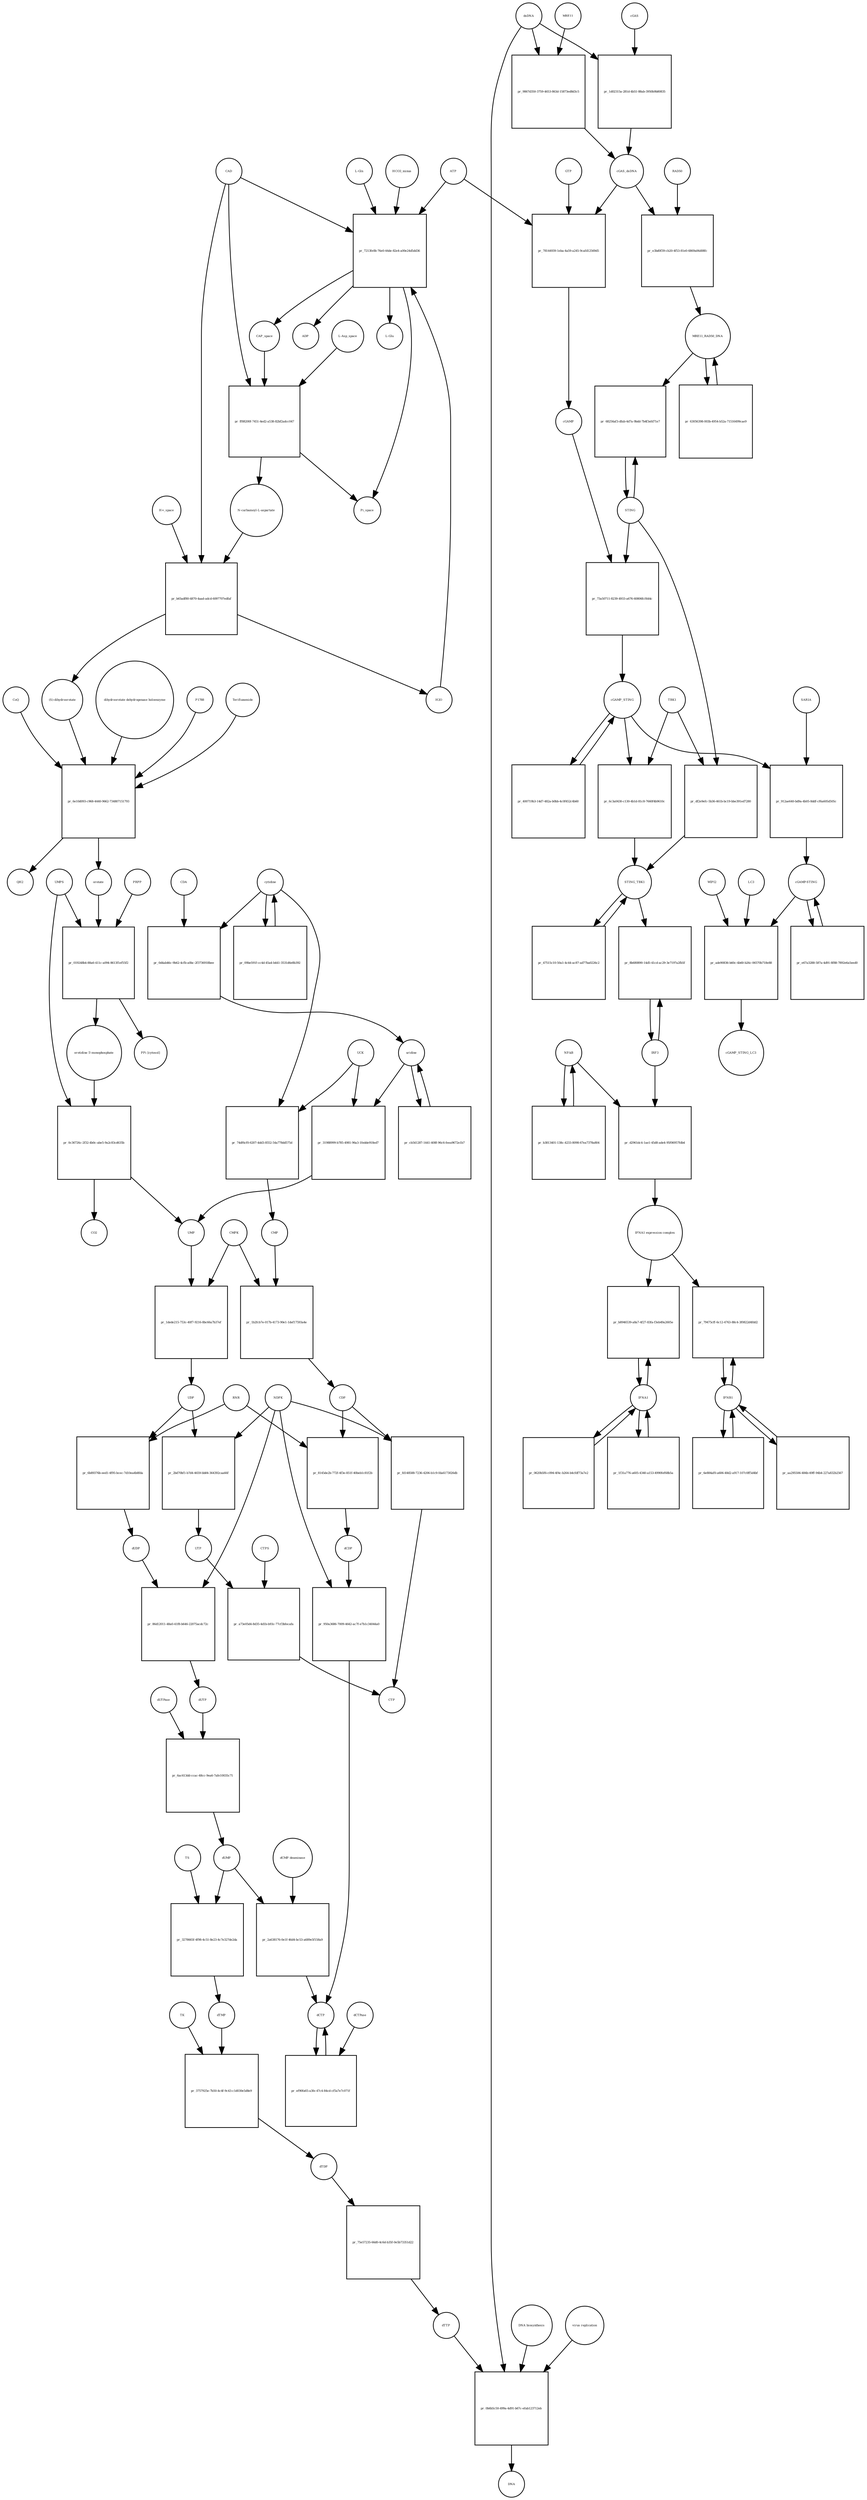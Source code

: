 strict digraph  {
"L-Gln" [annotation="", bipartite=0, cls="simple chemical", fontsize=4, label="L-Gln", shape=circle];
"pr_7213fe0b-76e0-44de-82e4-a00e24d5dd36" [annotation="", bipartite=1, cls=process, fontsize=4, label="pr_7213fe0b-76e0-44de-82e4-a00e24d5dd36", shape=square];
CAP_space [annotation="", bipartite=0, cls="simple chemical", fontsize=4, label=CAP_space, shape=circle];
CAD [annotation="", bipartite=0, cls=macromolecule, fontsize=4, label=CAD, shape=circle];
HCO3_minus [annotation="", bipartite=0, cls="simple chemical", fontsize=4, label=HCO3_minus, shape=circle];
H2O [annotation="", bipartite=0, cls="simple chemical", fontsize=4, label=H2O, shape=circle];
ATP [annotation="", bipartite=0, cls="simple chemical", fontsize=4, label=ATP, shape=circle];
"L-Glu" [annotation="", bipartite=0, cls="simple chemical", fontsize=4, label="L-Glu", shape=circle];
ADP [annotation="", bipartite=0, cls="simple chemical", fontsize=4, label=ADP, shape=circle];
Pi_space [annotation="", bipartite=0, cls="simple chemical", fontsize=4, label=Pi_space, shape=circle];
cytidine [annotation="", bipartite=0, cls="simple chemical", fontsize=4, label=cytidine, shape=circle];
"pr_0d4ab46c-9b62-4cfb-a0bc-2f3736918bee" [annotation="", bipartite=1, cls=process, fontsize=4, label="pr_0d4ab46c-9b62-4cfb-a0bc-2f3736918bee", shape=square];
uridine [annotation="", bipartite=0, cls="simple chemical", fontsize=4, label=uridine, shape=circle];
CDA [annotation="", bipartite=0, cls=macromolecule, fontsize=4, label=CDA, shape=circle];
"pr_31988999-b785-4981-96a3-1fedde918ed7" [annotation="", bipartite=1, cls=process, fontsize=4, label="pr_31988999-b785-4981-96a3-1fedde918ed7", shape=square];
UMP [annotation="", bipartite=0, cls="simple chemical", fontsize=4, label=UMP, shape=circle];
UCK [annotation="", bipartite=0, cls=macromolecule, fontsize=4, label=UCK, shape=circle];
"pr_74df6cf0-6207-4dd3-8552-54a778dd575d" [annotation="", bipartite=1, cls=process, fontsize=4, label="pr_74df6cf0-6207-4dd3-8552-54a778dd575d", shape=square];
CMP [annotation="", bipartite=0, cls="simple chemical", fontsize=4, label=CMP, shape=circle];
"pr_cb541287-1441-408f-96c6-feea9672e1b7" [annotation="", bipartite=1, cls=process, fontsize=4, label="pr_cb541287-1441-408f-96c6-feea9672e1b7", shape=square];
"pr_09be591f-cc4d-45a4-b441-3531d6e8b392" [annotation="", bipartite=1, cls=process, fontsize=4, label="pr_09be591f-cc4d-45a4-b441-3531d6e8b392", shape=square];
"pr_1dede215-753c-40f7-9216-8bc66a7b37ef" [annotation="", bipartite=1, cls=process, fontsize=4, label="pr_1dede215-753c-40f7-9216-8bc66a7b37ef", shape=square];
UDP [annotation="", bipartite=0, cls="simple chemical", fontsize=4, label=UDP, shape=circle];
CMPK [annotation="", bipartite=0, cls=macromolecule, fontsize=4, label=CMPK, shape=circle];
"pr_1b2fcb7e-017b-4173-90e1-1def17593a4e" [annotation="", bipartite=1, cls=process, fontsize=4, label="pr_1b2fcb7e-017b-4173-90e1-1def17593a4e", shape=square];
CDP [annotation="", bipartite=0, cls="simple chemical", fontsize=4, label=CDP, shape=circle];
"pr_2bd70bf1-b7d4-4659-bb84-364392caa66f" [annotation="", bipartite=1, cls=process, fontsize=4, label="pr_2bd70bf1-b7d4-4659-bb84-364392caa66f", shape=square];
UTP [annotation="", bipartite=0, cls="simple chemical", fontsize=4, label=UTP, shape=circle];
NDPK [annotation="", bipartite=0, cls=macromolecule, fontsize=4, label=NDPK, shape=circle];
"pr_fd148588-7236-4206-b1c9-fda6173026db" [annotation="", bipartite=1, cls=process, fontsize=4, label="pr_fd148588-7236-4206-b1c9-fda6173026db", shape=square];
CTP [annotation="", bipartite=0, cls="simple chemical", fontsize=4, label=CTP, shape=circle];
"pr_a73e05d4-8d35-4d1b-b93c-77cf3bfecafa" [annotation="", bipartite=1, cls=process, fontsize=4, label="pr_a73e05d4-8d35-4d1b-b93c-77cf3bfecafa", shape=square];
CTPS [annotation="", bipartite=0, cls=macromolecule, fontsize=4, label=CTPS, shape=circle];
"pr_6b89376b-eed1-4f95-bcec-7d10ea4b8fda" [annotation="", bipartite=1, cls=process, fontsize=4, label="pr_6b89376b-eed1-4f95-bcec-7d10ea4b8fda", shape=square];
dUDP [annotation="", bipartite=0, cls="simple chemical", fontsize=4, label=dUDP, shape=circle];
RNR [annotation="", bipartite=0, cls=macromolecule, fontsize=4, label=RNR, shape=circle];
"pr_86d12011-48a0-41f8-b646-22075acdc72c" [annotation="", bipartite=1, cls=process, fontsize=4, label="pr_86d12011-48a0-41f8-b646-22075acdc72c", shape=square];
dUTP [annotation="", bipartite=0, cls="simple chemical", fontsize=4, label=dUTP, shape=circle];
dCDP [annotation="", bipartite=0, cls="simple chemical", fontsize=4, label=dCDP, shape=circle];
"pr_950a3686-7009-4642-ac7f-e7b1c34044a0" [annotation="", bipartite=1, cls=process, fontsize=4, label="pr_950a3686-7009-4642-ac7f-e7b1c34044a0", shape=square];
dCTP [annotation="", bipartite=0, cls="simple chemical", fontsize=4, label=dCTP, shape=circle];
"pr_8145de2b-772f-4f3e-851f-40beb1c81f2b" [annotation="", bipartite=1, cls=process, fontsize=4, label="pr_8145de2b-772f-4f3e-851f-40beb1c81f2b", shape=square];
"pr_6ac613dd-ccac-48cc-9ea6-7afe10035c71" [annotation="", bipartite=1, cls=process, fontsize=4, label="pr_6ac613dd-ccac-48cc-9ea6-7afe10035c71", shape=square];
dUMP [annotation="", bipartite=0, cls="simple chemical", fontsize=4, label=dUMP, shape=circle];
dUTPase [annotation="", bipartite=0, cls=macromolecule, fontsize=4, label=dUTPase, shape=circle];
"pr_ef90fa65-a3fe-47c4-84cd-cf5a7e7c071f" [annotation="", bipartite=1, cls=process, fontsize=4, label="pr_ef90fa65-a3fe-47c4-84cd-cf5a7e7c071f", shape=square];
dCTPase [annotation="", bipartite=0, cls=macromolecule, fontsize=4, label=dCTPase, shape=circle];
"pr_2a638176-0e1f-46d4-bc53-a689e5f158a9" [annotation="", bipartite=1, cls=process, fontsize=4, label="pr_2a638176-0e1f-46d4-bc53-a689e5f158a9", shape=square];
"dCMP deaminase" [annotation="", bipartite=0, cls=macromolecule, fontsize=4, label="dCMP deaminase", shape=circle];
"pr_3278665f-4f98-4c51-8e23-4c7e327de2da" [annotation="", bipartite=1, cls=process, fontsize=4, label="pr_3278665f-4f98-4c51-8e23-4c7e327de2da", shape=square];
dTMP [annotation="", bipartite=0, cls="simple chemical", fontsize=4, label=dTMP, shape=circle];
TS [annotation="", bipartite=0, cls=macromolecule, fontsize=4, label=TS, shape=circle];
"pr_3757925e-7b50-4c4f-9c43-c1d030e5d8e9" [annotation="", bipartite=1, cls=process, fontsize=4, label="pr_3757925e-7b50-4c4f-9c43-c1d030e5d8e9", shape=square];
dTDP [annotation="", bipartite=0, cls="simple chemical", fontsize=4, label=dTDP, shape=circle];
TK [annotation="", bipartite=0, cls=macromolecule, fontsize=4, label=TK, shape=circle];
"pr_75e57235-66d0-4c6d-b35f-0e5b73351d22" [annotation="", bipartite=1, cls=process, fontsize=4, label="pr_75e57235-66d0-4c6d-b35f-0e5b73351d22", shape=square];
dTTP [annotation="", bipartite=0, cls="simple chemical", fontsize=4, label=dTTP, shape=circle];
dsDNA [annotation="", bipartite=0, cls="simple chemical", fontsize=4, label=dsDNA, shape=circle];
"pr_1d02315a-281d-4b51-88ab-3950b9b80835" [annotation="", bipartite=1, cls=process, fontsize=4, label="pr_1d02315a-281d-4b51-88ab-3950b9b80835", shape=square];
cGAS [annotation="", bipartite=0, cls=macromolecule, fontsize=4, label=cGAS, shape=circle];
cGAS_dsDNA [annotation="", bipartite=0, cls=complex, fontsize=4, label=cGAS_dsDNA, shape=circle];
"pr_78144939-1eba-4a59-a245-9cafd12569d5" [annotation="", bipartite=1, cls=process, fontsize=4, label="pr_78144939-1eba-4a59-a245-9cafd12569d5", shape=square];
GTP [annotation="", bipartite=0, cls="simple chemical", fontsize=4, label=GTP, shape=circle];
cGAMP [annotation="", bipartite=0, cls="simple chemical", fontsize=4, label=cGAMP, shape=circle];
"pr_73a50711-8239-4933-a676-60806fcf444c" [annotation="", bipartite=1, cls=process, fontsize=4, label="pr_73a50711-8239-4933-a676-60806fcf444c", shape=square];
STING [annotation="", bipartite=0, cls="macromolecule multimer", fontsize=4, label=STING, shape=circle];
cGAMP_STING [annotation="", bipartite=0, cls=complex, fontsize=4, label=cGAMP_STING, shape=circle];
TBK1 [annotation="", bipartite=0, cls=macromolecule, fontsize=4, label=TBK1, shape=circle];
"pr_6c3a0430-c130-4b1d-81c8-7660f4b9610c" [annotation="", bipartite=1, cls=process, fontsize=4, label="pr_6c3a0430-c130-4b1d-81c8-7660f4b9610c", shape=square];
STING_TBK1 [annotation="", bipartite=0, cls=complex, fontsize=4, label=STING_TBK1, shape=circle];
"pr_400719b3-14d7-482a-b0bb-4c0f452c4b60" [annotation="", bipartite=1, cls=process, fontsize=4, label="pr_400719b3-14d7-482a-b0bb-4c0f452c4b60", shape=square];
"pr_47515c10-50a1-4c44-ac87-ad77ba0226c2" [annotation="", bipartite=1, cls=process, fontsize=4, label="pr_47515c10-50a1-4c44-ac87-ad77ba0226c2", shape=square];
"NF-kB" [annotation="", bipartite=0, cls=complex, fontsize=4, label="NF-kB", shape=circle];
"pr_b3813401-138c-4233-8098-67ea7378a804" [annotation="", bipartite=1, cls=process, fontsize=4, label="pr_b3813401-138c-4233-8098-67ea7378a804", shape=square];
IFNA1 [annotation="", bipartite=0, cls="nucleic acid feature", fontsize=4, label=IFNA1, shape=circle];
"pr_1f31a776-a605-4340-a153-4990fef68b5a" [annotation="", bipartite=1, cls=process, fontsize=4, label="pr_1f31a776-a605-4340-a153-4990fef68b5a", shape=square];
IFNB1 [annotation="", bipartite=0, cls="nucleic acid feature", fontsize=4, label=IFNB1, shape=circle];
"pr_aa295506-484b-49ff-94b4-227a832b2567" [annotation="", bipartite=1, cls=process, fontsize=4, label="pr_aa295506-484b-49ff-94b4-227a832b2567", shape=square];
"pr_0620b5f6-c094-4f4c-b264-b4cfdf73a7e2" [annotation="", bipartite=1, cls=process, fontsize=4, label="pr_0620b5f6-c094-4f4c-b264-b4cfdf73a7e2", shape=square];
"pr_6e884af0-a606-48d2-a917-107c0ff5d4bf" [annotation="", bipartite=1, cls=process, fontsize=4, label="pr_6e884af0-a606-48d2-a917-107c0ff5d4bf", shape=square];
"pr_79475cff-6c12-4763-88c4-3f0822d4fdd2" [annotation="", bipartite=1, cls=process, fontsize=4, label="pr_79475cff-6c12-4763-88c4-3f0822d4fdd2", shape=square];
"IFNA1 expression complex" [annotation="", bipartite=0, cls=complex, fontsize=4, label="IFNA1 expression complex", shape=circle];
"cGAMP-STING" [annotation="", bipartite=0, cls=complex, fontsize=4, label="cGAMP-STING", shape=circle];
"pr_e67a3288-587a-4d91-8f88-7892e6a5eed0" [annotation="", bipartite=1, cls=process, fontsize=4, label="pr_e67a3288-587a-4d91-8f88-7892e6a5eed0", shape=square];
"pr_9867d350-3759-4653-863d-15873ed8d3c5" [annotation="", bipartite=1, cls=process, fontsize=4, label="pr_9867d350-3759-4653-863d-15873ed8d3c5", shape=square];
MRE11 [annotation="", bipartite=0, cls="macromolecule multimer", fontsize=4, label=MRE11, shape=circle];
RAD50 [annotation="", bipartite=0, cls="macromolecule multimer", fontsize=4, label=RAD50, shape=circle];
"pr_e3bd0f39-cb20-4f53-81e0-6869a06d08fc" [annotation="", bipartite=1, cls=process, fontsize=4, label="pr_e3bd0f39-cb20-4f53-81e0-6869a06d08fc", shape=square];
MRE11_RAD50_DNA [annotation="", bipartite=0, cls=complex, fontsize=4, label=MRE11_RAD50_DNA, shape=circle];
IRF3 [annotation="", bipartite=0, cls="macromolecule multimer", fontsize=4, label=IRF3, shape=circle];
"pr_8b680890-14d5-41cd-ac29-3e7197a2fb5f" [annotation="", bipartite=1, cls=process, fontsize=4, label="pr_8b680890-14d5-41cd-ac29-3e7197a2fb5f", shape=square];
"pr_912ae640-bd9a-4b05-8ddf-cf6a605d505c" [annotation="", bipartite=1, cls=process, fontsize=4, label="pr_912ae640-bd9a-4b05-8ddf-cf6a605d505c", shape=square];
SAR1A [annotation="", bipartite=0, cls=macromolecule, fontsize=4, label=SAR1A, shape=circle];
"pr_ade90836-b60c-4b60-b26c-06570b718e88" [annotation="", bipartite=1, cls=process, fontsize=4, label="pr_ade90836-b60c-4b60-b26c-06570b718e88", shape=square];
LC3 [annotation="", bipartite=0, cls=macromolecule, fontsize=4, label=LC3, shape=circle];
cGAMP_STING_LC3 [annotation="", bipartite=0, cls=complex, fontsize=4, label=cGAMP_STING_LC3, shape=circle];
WIPI2 [annotation="", bipartite=0, cls=macromolecule, fontsize=4, label=WIPI2, shape=circle];
"pr_68256af3-dfab-4d7a-9bdd-7b4f3efd71e7" [annotation="", bipartite=1, cls=process, fontsize=4, label="pr_68256af3-dfab-4d7a-9bdd-7b4f3efd71e7", shape=square];
"pr_df2e9efc-5b36-461b-bc19-bbe391ed7280" [annotation="", bipartite=1, cls=process, fontsize=4, label="pr_df2e9efc-5b36-461b-bc19-bbe391ed7280", shape=square];
"pr_63056398-003b-4954-b52a-71516499cae9" [annotation="", bipartite=1, cls=process, fontsize=4, label="pr_63056398-003b-4954-b52a-71516499cae9", shape=square];
"pr_ff88200f-7451-4ed2-a538-82bf2adcc047" [annotation="", bipartite=1, cls=process, fontsize=4, label="pr_ff88200f-7451-4ed2-a538-82bf2adcc047", shape=square];
"N-carbamoyl-L-aspartate" [annotation="", bipartite=0, cls="simple chemical", fontsize=4, label="N-carbamoyl-L-aspartate", shape=circle];
"L-Asp_space" [annotation="", bipartite=0, cls="simple chemical", fontsize=4, label="L-Asp_space", shape=circle];
"pr_b65adf80-4870-4aad-adcd-6097707edfaf" [annotation="", bipartite=1, cls=process, fontsize=4, label="pr_b65adf80-4870-4aad-adcd-6097707edfaf", shape=square];
"(S)-dihydroorotate" [annotation="", bipartite=0, cls="simple chemical", fontsize=4, label="(S)-dihydroorotate", shape=circle];
"H+_space" [annotation="", bipartite=0, cls="simple chemical", fontsize=4, label="H+_space", shape=circle];
"pr_6e10d093-c968-4440-9662-734807151793" [annotation="", bipartite=1, cls=process, fontsize=4, label="pr_6e10d093-c968-4440-9662-734807151793", shape=square];
orotate [annotation="", bipartite=0, cls="simple chemical", fontsize=4, label=orotate, shape=circle];
"dihydroorotate dehydrogenase holoenzyme" [annotation="", bipartite=0, cls="simple chemical", fontsize=4, label="dihydroorotate dehydrogenase holoenzyme", shape=circle];
P1788 [annotation="", bipartite=0, cls="simple chemical", fontsize=4, label=P1788, shape=circle];
Teriflunomide [annotation="", bipartite=0, cls="simple chemical", fontsize=4, label=Teriflunomide, shape=circle];
CoQ [annotation="", bipartite=0, cls="simple chemical", fontsize=4, label=CoQ, shape=circle];
QH2 [annotation="", bipartite=0, cls="simple chemical", fontsize=4, label=QH2, shape=circle];
"pr_019248b4-88a6-411c-a094-8613f1ef55f2" [annotation="", bipartite=1, cls=process, fontsize=4, label="pr_019248b4-88a6-411c-a094-8613f1ef55f2", shape=square];
"orotidine 5'-monophosphate" [annotation="", bipartite=0, cls="simple chemical", fontsize=4, label="orotidine 5'-monophosphate", shape=circle];
UMPS [annotation="", bipartite=0, cls="macromolecule multimer", fontsize=4, label=UMPS, shape=circle];
PRPP [annotation="", bipartite=0, cls="simple chemical", fontsize=4, label=PRPP, shape=circle];
"PPi [cytosol]" [annotation="", bipartite=0, cls="simple chemical", fontsize=4, label="PPi [cytosol]", shape=circle];
"pr_0c36726c-2f32-4b0c-abe5-9a2c83cd635b" [annotation="", bipartite=1, cls=process, fontsize=4, label="pr_0c36726c-2f32-4b0c-abe5-9a2c83cd635b", shape=square];
CO2 [annotation="", bipartite=0, cls="simple chemical", fontsize=4, label=CO2, shape=circle];
"pr_0b6b5c50-499a-4d91-b67c-efab123712eb" [annotation="", bipartite=1, cls=process, fontsize=4, label="pr_0b6b5c50-499a-4d91-b67c-efab123712eb", shape=square];
DNA [annotation="", bipartite=0, cls="nucleic acid feature", fontsize=4, label=DNA, shape=circle];
"DNA biosynthesis" [annotation="urn_miriam_obo.go_GO%3A0071897", bipartite=0, cls=phenotype, fontsize=4, label="DNA biosynthesis", shape=circle];
"virus replication" [annotation="", bipartite=0, cls=phenotype, fontsize=4, label="virus replication", shape=circle];
"pr_b8946539-a8a7-4f27-83fa-f3eb49a2605e" [annotation="", bipartite=1, cls=process, fontsize=4, label="pr_b8946539-a8a7-4f27-83fa-f3eb49a2605e", shape=square];
"pr_d2961dc4-1ae1-45d8-ade4-95f06957fdb4" [annotation="", bipartite=1, cls=process, fontsize=4, label="pr_d2961dc4-1ae1-45d8-ade4-95f06957fdb4", shape=square];
"L-Gln" -> "pr_7213fe0b-76e0-44de-82e4-a00e24d5dd36"  [annotation="", interaction_type=consumption];
"pr_7213fe0b-76e0-44de-82e4-a00e24d5dd36" -> CAP_space  [annotation="", interaction_type=production];
"pr_7213fe0b-76e0-44de-82e4-a00e24d5dd36" -> "L-Glu"  [annotation="", interaction_type=production];
"pr_7213fe0b-76e0-44de-82e4-a00e24d5dd36" -> ADP  [annotation="", interaction_type=production];
"pr_7213fe0b-76e0-44de-82e4-a00e24d5dd36" -> Pi_space  [annotation="", interaction_type=production];
CAP_space -> "pr_ff88200f-7451-4ed2-a538-82bf2adcc047"  [annotation="", interaction_type=consumption];
CAD -> "pr_7213fe0b-76e0-44de-82e4-a00e24d5dd36"  [annotation=urn_miriam_reactome_REACT_1698, interaction_type=catalysis];
CAD -> "pr_ff88200f-7451-4ed2-a538-82bf2adcc047"  [annotation=urn_miriam_reactome_REACT_1698, interaction_type=catalysis];
CAD -> "pr_b65adf80-4870-4aad-adcd-6097707edfaf"  [annotation=urn_miriam_reactome_REACT_1698, interaction_type=catalysis];
HCO3_minus -> "pr_7213fe0b-76e0-44de-82e4-a00e24d5dd36"  [annotation="", interaction_type=consumption];
H2O -> "pr_7213fe0b-76e0-44de-82e4-a00e24d5dd36"  [annotation="", interaction_type=consumption];
ATP -> "pr_7213fe0b-76e0-44de-82e4-a00e24d5dd36"  [annotation="", interaction_type=consumption];
ATP -> "pr_78144939-1eba-4a59-a245-9cafd12569d5"  [annotation="", interaction_type=consumption];
cytidine -> "pr_0d4ab46c-9b62-4cfb-a0bc-2f3736918bee"  [annotation="", interaction_type=consumption];
cytidine -> "pr_74df6cf0-6207-4dd3-8552-54a778dd575d"  [annotation="", interaction_type=consumption];
cytidine -> "pr_09be591f-cc4d-45a4-b441-3531d6e8b392"  [annotation="", interaction_type=consumption];
"pr_0d4ab46c-9b62-4cfb-a0bc-2f3736918bee" -> uridine  [annotation="", interaction_type=production];
uridine -> "pr_31988999-b785-4981-96a3-1fedde918ed7"  [annotation="", interaction_type=consumption];
uridine -> "pr_cb541287-1441-408f-96c6-feea9672e1b7"  [annotation="", interaction_type=consumption];
CDA -> "pr_0d4ab46c-9b62-4cfb-a0bc-2f3736918bee"  [annotation="", interaction_type=catalysis];
"pr_31988999-b785-4981-96a3-1fedde918ed7" -> UMP  [annotation="", interaction_type=production];
UMP -> "pr_1dede215-753c-40f7-9216-8bc66a7b37ef"  [annotation="", interaction_type=consumption];
UCK -> "pr_31988999-b785-4981-96a3-1fedde918ed7"  [annotation="", interaction_type=catalysis];
UCK -> "pr_74df6cf0-6207-4dd3-8552-54a778dd575d"  [annotation="", interaction_type=catalysis];
"pr_74df6cf0-6207-4dd3-8552-54a778dd575d" -> CMP  [annotation="", interaction_type=production];
CMP -> "pr_1b2fcb7e-017b-4173-90e1-1def17593a4e"  [annotation="", interaction_type=consumption];
"pr_cb541287-1441-408f-96c6-feea9672e1b7" -> uridine  [annotation="", interaction_type=production];
"pr_09be591f-cc4d-45a4-b441-3531d6e8b392" -> cytidine  [annotation="", interaction_type=production];
"pr_1dede215-753c-40f7-9216-8bc66a7b37ef" -> UDP  [annotation="", interaction_type=production];
UDP -> "pr_2bd70bf1-b7d4-4659-bb84-364392caa66f"  [annotation="", interaction_type=consumption];
UDP -> "pr_6b89376b-eed1-4f95-bcec-7d10ea4b8fda"  [annotation="", interaction_type=consumption];
CMPK -> "pr_1dede215-753c-40f7-9216-8bc66a7b37ef"  [annotation="", interaction_type=catalysis];
CMPK -> "pr_1b2fcb7e-017b-4173-90e1-1def17593a4e"  [annotation="", interaction_type=catalysis];
"pr_1b2fcb7e-017b-4173-90e1-1def17593a4e" -> CDP  [annotation="", interaction_type=production];
CDP -> "pr_fd148588-7236-4206-b1c9-fda6173026db"  [annotation="", interaction_type=consumption];
CDP -> "pr_8145de2b-772f-4f3e-851f-40beb1c81f2b"  [annotation="", interaction_type=consumption];
"pr_2bd70bf1-b7d4-4659-bb84-364392caa66f" -> UTP  [annotation="", interaction_type=production];
UTP -> "pr_a73e05d4-8d35-4d1b-b93c-77cf3bfecafa"  [annotation="", interaction_type=consumption];
NDPK -> "pr_2bd70bf1-b7d4-4659-bb84-364392caa66f"  [annotation="", interaction_type=catalysis];
NDPK -> "pr_fd148588-7236-4206-b1c9-fda6173026db"  [annotation="", interaction_type=catalysis];
NDPK -> "pr_86d12011-48a0-41f8-b646-22075acdc72c"  [annotation="", interaction_type=catalysis];
NDPK -> "pr_950a3686-7009-4642-ac7f-e7b1c34044a0"  [annotation="", interaction_type=catalysis];
"pr_fd148588-7236-4206-b1c9-fda6173026db" -> CTP  [annotation="", interaction_type=production];
"pr_a73e05d4-8d35-4d1b-b93c-77cf3bfecafa" -> CTP  [annotation="", interaction_type=production];
CTPS -> "pr_a73e05d4-8d35-4d1b-b93c-77cf3bfecafa"  [annotation="", interaction_type=catalysis];
"pr_6b89376b-eed1-4f95-bcec-7d10ea4b8fda" -> dUDP  [annotation="", interaction_type=production];
dUDP -> "pr_86d12011-48a0-41f8-b646-22075acdc72c"  [annotation="", interaction_type=consumption];
RNR -> "pr_6b89376b-eed1-4f95-bcec-7d10ea4b8fda"  [annotation="", interaction_type=catalysis];
RNR -> "pr_8145de2b-772f-4f3e-851f-40beb1c81f2b"  [annotation="", interaction_type=catalysis];
"pr_86d12011-48a0-41f8-b646-22075acdc72c" -> dUTP  [annotation="", interaction_type=production];
dUTP -> "pr_6ac613dd-ccac-48cc-9ea6-7afe10035c71"  [annotation="", interaction_type=consumption];
dCDP -> "pr_950a3686-7009-4642-ac7f-e7b1c34044a0"  [annotation="", interaction_type=consumption];
"pr_950a3686-7009-4642-ac7f-e7b1c34044a0" -> dCTP  [annotation="", interaction_type=production];
dCTP -> "pr_ef90fa65-a3fe-47c4-84cd-cf5a7e7c071f"  [annotation="", interaction_type=consumption];
"pr_8145de2b-772f-4f3e-851f-40beb1c81f2b" -> dCDP  [annotation="", interaction_type=production];
"pr_6ac613dd-ccac-48cc-9ea6-7afe10035c71" -> dUMP  [annotation="", interaction_type=production];
dUMP -> "pr_2a638176-0e1f-46d4-bc53-a689e5f158a9"  [annotation="", interaction_type=consumption];
dUMP -> "pr_3278665f-4f98-4c51-8e23-4c7e327de2da"  [annotation="", interaction_type=consumption];
dUTPase -> "pr_6ac613dd-ccac-48cc-9ea6-7afe10035c71"  [annotation="", interaction_type=catalysis];
"pr_ef90fa65-a3fe-47c4-84cd-cf5a7e7c071f" -> dCTP  [annotation="", interaction_type=production];
dCTPase -> "pr_ef90fa65-a3fe-47c4-84cd-cf5a7e7c071f"  [annotation="", interaction_type=catalysis];
"pr_2a638176-0e1f-46d4-bc53-a689e5f158a9" -> dCTP  [annotation="", interaction_type=production];
"dCMP deaminase" -> "pr_2a638176-0e1f-46d4-bc53-a689e5f158a9"  [annotation="", interaction_type=catalysis];
"pr_3278665f-4f98-4c51-8e23-4c7e327de2da" -> dTMP  [annotation="", interaction_type=production];
dTMP -> "pr_3757925e-7b50-4c4f-9c43-c1d030e5d8e9"  [annotation="", interaction_type=consumption];
TS -> "pr_3278665f-4f98-4c51-8e23-4c7e327de2da"  [annotation="", interaction_type=catalysis];
"pr_3757925e-7b50-4c4f-9c43-c1d030e5d8e9" -> dTDP  [annotation="", interaction_type=production];
dTDP -> "pr_75e57235-66d0-4c6d-b35f-0e5b73351d22"  [annotation="", interaction_type=consumption];
TK -> "pr_3757925e-7b50-4c4f-9c43-c1d030e5d8e9"  [annotation="", interaction_type=catalysis];
"pr_75e57235-66d0-4c6d-b35f-0e5b73351d22" -> dTTP  [annotation="", interaction_type=production];
dTTP -> "pr_0b6b5c50-499a-4d91-b67c-efab123712eb"  [annotation="", interaction_type=consumption];
dsDNA -> "pr_1d02315a-281d-4b51-88ab-3950b9b80835"  [annotation="", interaction_type=consumption];
dsDNA -> "pr_9867d350-3759-4653-863d-15873ed8d3c5"  [annotation="", interaction_type=consumption];
dsDNA -> "pr_0b6b5c50-499a-4d91-b67c-efab123712eb"  [annotation="", interaction_type=consumption];
"pr_1d02315a-281d-4b51-88ab-3950b9b80835" -> cGAS_dsDNA  [annotation="", interaction_type=production];
cGAS -> "pr_1d02315a-281d-4b51-88ab-3950b9b80835"  [annotation="", interaction_type=consumption];
cGAS_dsDNA -> "pr_78144939-1eba-4a59-a245-9cafd12569d5"  [annotation="", interaction_type=catalysis];
cGAS_dsDNA -> "pr_e3bd0f39-cb20-4f53-81e0-6869a06d08fc"  [annotation="", interaction_type=consumption];
"pr_78144939-1eba-4a59-a245-9cafd12569d5" -> cGAMP  [annotation="", interaction_type=production];
GTP -> "pr_78144939-1eba-4a59-a245-9cafd12569d5"  [annotation="", interaction_type=consumption];
cGAMP -> "pr_73a50711-8239-4933-a676-60806fcf444c"  [annotation="", interaction_type=consumption];
"pr_73a50711-8239-4933-a676-60806fcf444c" -> cGAMP_STING  [annotation="", interaction_type=production];
STING -> "pr_73a50711-8239-4933-a676-60806fcf444c"  [annotation="", interaction_type=consumption];
STING -> "pr_68256af3-dfab-4d7a-9bdd-7b4f3efd71e7"  [annotation="", interaction_type=consumption];
STING -> "pr_df2e9efc-5b36-461b-bc19-bbe391ed7280"  [annotation="", interaction_type=consumption];
cGAMP_STING -> "pr_6c3a0430-c130-4b1d-81c8-7660f4b9610c"  [annotation="", interaction_type=consumption];
cGAMP_STING -> "pr_400719b3-14d7-482a-b0bb-4c0f452c4b60"  [annotation="", interaction_type=consumption];
cGAMP_STING -> "pr_912ae640-bd9a-4b05-8ddf-cf6a605d505c"  [annotation="", interaction_type=consumption];
TBK1 -> "pr_6c3a0430-c130-4b1d-81c8-7660f4b9610c"  [annotation="", interaction_type=consumption];
TBK1 -> "pr_df2e9efc-5b36-461b-bc19-bbe391ed7280"  [annotation="", interaction_type=consumption];
"pr_6c3a0430-c130-4b1d-81c8-7660f4b9610c" -> STING_TBK1  [annotation="", interaction_type=production];
STING_TBK1 -> "pr_47515c10-50a1-4c44-ac87-ad77ba0226c2"  [annotation="", interaction_type=consumption];
STING_TBK1 -> "pr_8b680890-14d5-41cd-ac29-3e7197a2fb5f"  [annotation="", interaction_type=catalysis];
"pr_400719b3-14d7-482a-b0bb-4c0f452c4b60" -> cGAMP_STING  [annotation="", interaction_type=production];
"pr_47515c10-50a1-4c44-ac87-ad77ba0226c2" -> STING_TBK1  [annotation="", interaction_type=production];
"NF-kB" -> "pr_b3813401-138c-4233-8098-67ea7378a804"  [annotation="", interaction_type=consumption];
"NF-kB" -> "pr_d2961dc4-1ae1-45d8-ade4-95f06957fdb4"  [annotation="", interaction_type=consumption];
"pr_b3813401-138c-4233-8098-67ea7378a804" -> "NF-kB"  [annotation="", interaction_type=production];
IFNA1 -> "pr_1f31a776-a605-4340-a153-4990fef68b5a"  [annotation="", interaction_type=consumption];
IFNA1 -> "pr_0620b5f6-c094-4f4c-b264-b4cfdf73a7e2"  [annotation="", interaction_type=consumption];
IFNA1 -> "pr_b8946539-a8a7-4f27-83fa-f3eb49a2605e"  [annotation="", interaction_type=consumption];
"pr_1f31a776-a605-4340-a153-4990fef68b5a" -> IFNA1  [annotation="", interaction_type=production];
IFNB1 -> "pr_aa295506-484b-49ff-94b4-227a832b2567"  [annotation="", interaction_type=consumption];
IFNB1 -> "pr_6e884af0-a606-48d2-a917-107c0ff5d4bf"  [annotation="", interaction_type=consumption];
IFNB1 -> "pr_79475cff-6c12-4763-88c4-3f0822d4fdd2"  [annotation="", interaction_type=consumption];
"pr_aa295506-484b-49ff-94b4-227a832b2567" -> IFNB1  [annotation="", interaction_type=production];
"pr_0620b5f6-c094-4f4c-b264-b4cfdf73a7e2" -> IFNA1  [annotation="", interaction_type=production];
"pr_6e884af0-a606-48d2-a917-107c0ff5d4bf" -> IFNB1  [annotation="", interaction_type=production];
"pr_79475cff-6c12-4763-88c4-3f0822d4fdd2" -> IFNB1  [annotation="", interaction_type=production];
"IFNA1 expression complex" -> "pr_79475cff-6c12-4763-88c4-3f0822d4fdd2"  [annotation="", interaction_type=stimulation];
"IFNA1 expression complex" -> "pr_b8946539-a8a7-4f27-83fa-f3eb49a2605e"  [annotation="", interaction_type=stimulation];
"cGAMP-STING" -> "pr_e67a3288-587a-4d91-8f88-7892e6a5eed0"  [annotation="", interaction_type=consumption];
"cGAMP-STING" -> "pr_ade90836-b60c-4b60-b26c-06570b718e88"  [annotation="", interaction_type=consumption];
"pr_e67a3288-587a-4d91-8f88-7892e6a5eed0" -> "cGAMP-STING"  [annotation="", interaction_type=production];
"pr_9867d350-3759-4653-863d-15873ed8d3c5" -> cGAS_dsDNA  [annotation="", interaction_type=production];
MRE11 -> "pr_9867d350-3759-4653-863d-15873ed8d3c5"  [annotation="", interaction_type=consumption];
RAD50 -> "pr_e3bd0f39-cb20-4f53-81e0-6869a06d08fc"  [annotation="", interaction_type=consumption];
"pr_e3bd0f39-cb20-4f53-81e0-6869a06d08fc" -> MRE11_RAD50_DNA  [annotation="", interaction_type=production];
MRE11_RAD50_DNA -> "pr_68256af3-dfab-4d7a-9bdd-7b4f3efd71e7"  [annotation="", interaction_type=catalysis];
MRE11_RAD50_DNA -> "pr_63056398-003b-4954-b52a-71516499cae9"  [annotation="", interaction_type=consumption];
IRF3 -> "pr_8b680890-14d5-41cd-ac29-3e7197a2fb5f"  [annotation="", interaction_type=consumption];
IRF3 -> "pr_d2961dc4-1ae1-45d8-ade4-95f06957fdb4"  [annotation="", interaction_type=consumption];
"pr_8b680890-14d5-41cd-ac29-3e7197a2fb5f" -> IRF3  [annotation="", interaction_type=production];
"pr_912ae640-bd9a-4b05-8ddf-cf6a605d505c" -> "cGAMP-STING"  [annotation="", interaction_type=production];
SAR1A -> "pr_912ae640-bd9a-4b05-8ddf-cf6a605d505c"  [annotation="", interaction_type=catalysis];
"pr_ade90836-b60c-4b60-b26c-06570b718e88" -> cGAMP_STING_LC3  [annotation="", interaction_type=production];
LC3 -> "pr_ade90836-b60c-4b60-b26c-06570b718e88"  [annotation="", interaction_type=consumption];
WIPI2 -> "pr_ade90836-b60c-4b60-b26c-06570b718e88"  [annotation="", interaction_type=catalysis];
"pr_68256af3-dfab-4d7a-9bdd-7b4f3efd71e7" -> STING  [annotation="", interaction_type=production];
"pr_df2e9efc-5b36-461b-bc19-bbe391ed7280" -> STING_TBK1  [annotation="", interaction_type=production];
"pr_63056398-003b-4954-b52a-71516499cae9" -> MRE11_RAD50_DNA  [annotation="", interaction_type=production];
"pr_ff88200f-7451-4ed2-a538-82bf2adcc047" -> "N-carbamoyl-L-aspartate"  [annotation="", interaction_type=production];
"pr_ff88200f-7451-4ed2-a538-82bf2adcc047" -> Pi_space  [annotation="", interaction_type=production];
"N-carbamoyl-L-aspartate" -> "pr_b65adf80-4870-4aad-adcd-6097707edfaf"  [annotation="", interaction_type=consumption];
"L-Asp_space" -> "pr_ff88200f-7451-4ed2-a538-82bf2adcc047"  [annotation="", interaction_type=consumption];
"pr_b65adf80-4870-4aad-adcd-6097707edfaf" -> "(S)-dihydroorotate"  [annotation="", interaction_type=production];
"pr_b65adf80-4870-4aad-adcd-6097707edfaf" -> H2O  [annotation="", interaction_type=production];
"(S)-dihydroorotate" -> "pr_6e10d093-c968-4440-9662-734807151793"  [annotation="", interaction_type=consumption];
"H+_space" -> "pr_b65adf80-4870-4aad-adcd-6097707edfaf"  [annotation="", interaction_type=consumption];
"pr_6e10d093-c968-4440-9662-734807151793" -> orotate  [annotation="", interaction_type=production];
"pr_6e10d093-c968-4440-9662-734807151793" -> QH2  [annotation="", interaction_type=production];
orotate -> "pr_019248b4-88a6-411c-a094-8613f1ef55f2"  [annotation="", interaction_type=consumption];
"dihydroorotate dehydrogenase holoenzyme" -> "pr_6e10d093-c968-4440-9662-734807151793"  [annotation=urn_miriam_reactome_REACT_1698, interaction_type=catalysis];
P1788 -> "pr_6e10d093-c968-4440-9662-734807151793"  [annotation=urn_miriam_reactome_REACT_1698, interaction_type=inhibition];
Teriflunomide -> "pr_6e10d093-c968-4440-9662-734807151793"  [annotation=urn_miriam_reactome_REACT_1698, interaction_type=inhibition];
CoQ -> "pr_6e10d093-c968-4440-9662-734807151793"  [annotation="", interaction_type=consumption];
"pr_019248b4-88a6-411c-a094-8613f1ef55f2" -> "orotidine 5'-monophosphate"  [annotation="", interaction_type=production];
"pr_019248b4-88a6-411c-a094-8613f1ef55f2" -> "PPi [cytosol]"  [annotation="", interaction_type=production];
"orotidine 5'-monophosphate" -> "pr_0c36726c-2f32-4b0c-abe5-9a2c83cd635b"  [annotation="", interaction_type=consumption];
UMPS -> "pr_019248b4-88a6-411c-a094-8613f1ef55f2"  [annotation=urn_miriam_reactome_REACT_1698, interaction_type=catalysis];
UMPS -> "pr_0c36726c-2f32-4b0c-abe5-9a2c83cd635b"  [annotation=urn_miriam_reactome_REACT_1698, interaction_type=catalysis];
PRPP -> "pr_019248b4-88a6-411c-a094-8613f1ef55f2"  [annotation="", interaction_type=consumption];
"pr_0c36726c-2f32-4b0c-abe5-9a2c83cd635b" -> UMP  [annotation="", interaction_type=production];
"pr_0c36726c-2f32-4b0c-abe5-9a2c83cd635b" -> CO2  [annotation="", interaction_type=production];
"pr_0b6b5c50-499a-4d91-b67c-efab123712eb" -> DNA  [annotation="", interaction_type=production];
"DNA biosynthesis" -> "pr_0b6b5c50-499a-4d91-b67c-efab123712eb"  [annotation="", interaction_type=catalysis];
"virus replication" -> "pr_0b6b5c50-499a-4d91-b67c-efab123712eb"  [annotation="", interaction_type=inhibition];
"pr_b8946539-a8a7-4f27-83fa-f3eb49a2605e" -> IFNA1  [annotation="", interaction_type=production];
"pr_d2961dc4-1ae1-45d8-ade4-95f06957fdb4" -> "IFNA1 expression complex"  [annotation="", interaction_type=production];
}
